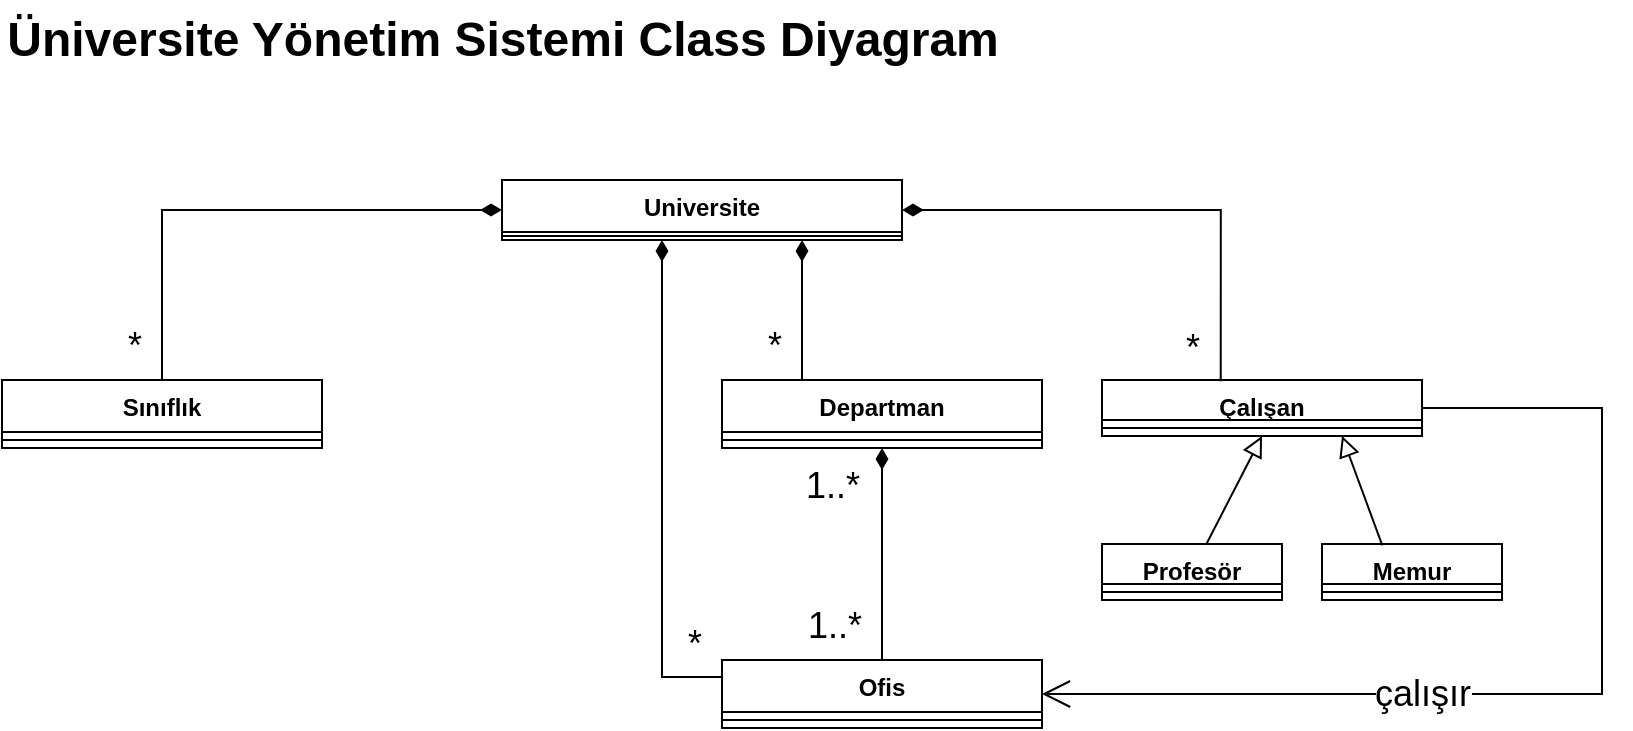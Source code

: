<mxfile version="20.4.0" type="github">
  <diagram name="Page-1" id="9f46799a-70d6-7492-0946-bef42562c5a5">
    <mxGraphModel dx="1238" dy="540" grid="1" gridSize="10" guides="1" tooltips="1" connect="1" arrows="1" fold="1" page="1" pageScale="1" pageWidth="1100" pageHeight="850" background="none" math="0" shadow="0">
      <root>
        <mxCell id="0" />
        <mxCell id="1" parent="0" />
        <mxCell id="fPjhyMpD60TTYnaPJ0RA-2" value="Çalışan" style="swimlane;fontStyle=1;align=center;verticalAlign=top;childLayout=stackLayout;horizontal=1;startSize=20;horizontalStack=0;resizeParent=1;resizeParentMax=0;resizeLast=0;collapsible=1;marginBottom=0;" parent="1" vertex="1">
          <mxGeometry x="670" y="230" width="160" height="28" as="geometry" />
        </mxCell>
        <mxCell id="fPjhyMpD60TTYnaPJ0RA-4" value="" style="line;strokeWidth=1;fillColor=none;align=left;verticalAlign=middle;spacingTop=-1;spacingLeft=3;spacingRight=3;rotatable=0;labelPosition=right;points=[];portConstraint=eastwest;strokeColor=inherit;" parent="fPjhyMpD60TTYnaPJ0RA-2" vertex="1">
          <mxGeometry y="20" width="160" height="8" as="geometry" />
        </mxCell>
        <mxCell id="fPjhyMpD60TTYnaPJ0RA-10" value="Sınıflık" style="swimlane;fontStyle=1;align=center;verticalAlign=top;childLayout=stackLayout;horizontal=1;startSize=26;horizontalStack=0;resizeParent=1;resizeParentMax=0;resizeLast=0;collapsible=1;marginBottom=0;" parent="1" vertex="1">
          <mxGeometry x="120" y="230" width="160" height="34" as="geometry" />
        </mxCell>
        <mxCell id="fPjhyMpD60TTYnaPJ0RA-12" value="" style="line;strokeWidth=1;fillColor=none;align=left;verticalAlign=middle;spacingTop=-1;spacingLeft=3;spacingRight=3;rotatable=0;labelPosition=right;points=[];portConstraint=eastwest;strokeColor=inherit;" parent="fPjhyMpD60TTYnaPJ0RA-10" vertex="1">
          <mxGeometry y="26" width="160" height="8" as="geometry" />
        </mxCell>
        <mxCell id="fPjhyMpD60TTYnaPJ0RA-14" value="Universite" style="swimlane;fontStyle=1;align=center;verticalAlign=top;childLayout=stackLayout;horizontal=1;startSize=26;horizontalStack=0;resizeParent=1;resizeParentMax=0;resizeLast=0;collapsible=1;marginBottom=0;" parent="1" vertex="1">
          <mxGeometry x="370" y="130" width="200" height="30" as="geometry" />
        </mxCell>
        <mxCell id="fPjhyMpD60TTYnaPJ0RA-16" value="" style="line;strokeWidth=1;fillColor=none;align=left;verticalAlign=middle;spacingTop=-1;spacingLeft=3;spacingRight=3;rotatable=0;labelPosition=right;points=[];portConstraint=eastwest;strokeColor=inherit;" parent="fPjhyMpD60TTYnaPJ0RA-14" vertex="1">
          <mxGeometry y="26" width="200" height="4" as="geometry" />
        </mxCell>
        <mxCell id="fPjhyMpD60TTYnaPJ0RA-32" value="Ofis" style="swimlane;fontStyle=1;align=center;verticalAlign=top;childLayout=stackLayout;horizontal=1;startSize=26;horizontalStack=0;resizeParent=1;resizeParentMax=0;resizeLast=0;collapsible=1;marginBottom=0;" parent="1" vertex="1">
          <mxGeometry x="480" y="370" width="160" height="34" as="geometry" />
        </mxCell>
        <mxCell id="fPjhyMpD60TTYnaPJ0RA-34" value="" style="line;strokeWidth=1;fillColor=none;align=left;verticalAlign=middle;spacingTop=-1;spacingLeft=3;spacingRight=3;rotatable=0;labelPosition=right;points=[];portConstraint=eastwest;strokeColor=inherit;" parent="fPjhyMpD60TTYnaPJ0RA-32" vertex="1">
          <mxGeometry y="26" width="160" height="8" as="geometry" />
        </mxCell>
        <mxCell id="fPjhyMpD60TTYnaPJ0RA-54" value="Departman" style="swimlane;fontStyle=1;align=center;verticalAlign=top;childLayout=stackLayout;horizontal=1;startSize=26;horizontalStack=0;resizeParent=1;resizeParentMax=0;resizeLast=0;collapsible=1;marginBottom=0;" parent="1" vertex="1">
          <mxGeometry x="480" y="230" width="160" height="34" as="geometry">
            <mxRectangle x="460" y="160" width="120" height="30" as="alternateBounds" />
          </mxGeometry>
        </mxCell>
        <mxCell id="fPjhyMpD60TTYnaPJ0RA-55" value="" style="line;strokeWidth=1;fillColor=none;align=left;verticalAlign=middle;spacingTop=-1;spacingLeft=3;spacingRight=3;rotatable=0;labelPosition=right;points=[];portConstraint=eastwest;strokeColor=inherit;" parent="fPjhyMpD60TTYnaPJ0RA-54" vertex="1">
          <mxGeometry y="26" width="160" height="8" as="geometry" />
        </mxCell>
        <mxCell id="fPjhyMpD60TTYnaPJ0RA-61" value="Memur" style="swimlane;fontStyle=1;align=center;verticalAlign=top;childLayout=stackLayout;horizontal=1;startSize=20;horizontalStack=0;resizeParent=1;resizeParentMax=0;resizeLast=0;collapsible=1;marginBottom=0;" parent="1" vertex="1">
          <mxGeometry x="780" y="312" width="90" height="28" as="geometry" />
        </mxCell>
        <mxCell id="fPjhyMpD60TTYnaPJ0RA-62" value="" style="line;strokeWidth=1;fillColor=none;align=left;verticalAlign=middle;spacingTop=-1;spacingLeft=3;spacingRight=3;rotatable=0;labelPosition=right;points=[];portConstraint=eastwest;strokeColor=inherit;" parent="fPjhyMpD60TTYnaPJ0RA-61" vertex="1">
          <mxGeometry y="20" width="90" height="8" as="geometry" />
        </mxCell>
        <mxCell id="fPjhyMpD60TTYnaPJ0RA-63" value="Profesör" style="swimlane;fontStyle=1;align=center;verticalAlign=top;childLayout=stackLayout;horizontal=1;startSize=20;horizontalStack=0;resizeParent=1;resizeParentMax=0;resizeLast=0;collapsible=1;marginBottom=0;" parent="1" vertex="1">
          <mxGeometry x="670" y="312" width="90" height="28" as="geometry" />
        </mxCell>
        <mxCell id="fPjhyMpD60TTYnaPJ0RA-64" value="" style="line;strokeWidth=1;fillColor=none;align=left;verticalAlign=middle;spacingTop=-1;spacingLeft=3;spacingRight=3;rotatable=0;labelPosition=right;points=[];portConstraint=eastwest;strokeColor=inherit;" parent="fPjhyMpD60TTYnaPJ0RA-63" vertex="1">
          <mxGeometry y="20" width="90" height="8" as="geometry" />
        </mxCell>
        <mxCell id="fPjhyMpD60TTYnaPJ0RA-68" value="" style="endArrow=block;endSize=8;endFill=0;html=1;rounded=0;fontSize=8;entryX=0.5;entryY=1;entryDx=0;entryDy=0;" parent="1" source="fPjhyMpD60TTYnaPJ0RA-63" target="fPjhyMpD60TTYnaPJ0RA-2" edge="1">
          <mxGeometry x="-0.531" y="-1" width="160" relative="1" as="geometry">
            <mxPoint x="710" y="310" as="sourcePoint" />
            <mxPoint x="715" y="260" as="targetPoint" />
            <mxPoint as="offset" />
          </mxGeometry>
        </mxCell>
        <mxCell id="fPjhyMpD60TTYnaPJ0RA-75" value="" style="endArrow=block;endSize=8;endFill=0;html=1;rounded=0;fontSize=8;exitX=0.335;exitY=0.025;exitDx=0;exitDy=0;exitPerimeter=0;entryX=0.75;entryY=1;entryDx=0;entryDy=0;" parent="1" source="fPjhyMpD60TTYnaPJ0RA-61" target="fPjhyMpD60TTYnaPJ0RA-2" edge="1">
          <mxGeometry x="-0.554" y="-7" width="160" relative="1" as="geometry">
            <mxPoint x="810" y="310" as="sourcePoint" />
            <mxPoint x="810" y="260" as="targetPoint" />
            <mxPoint as="offset" />
          </mxGeometry>
        </mxCell>
        <mxCell id="fPjhyMpD60TTYnaPJ0RA-91" value="" style="endArrow=close;html=1;endSize=8;startArrow=diamondThin;startSize=8;startFill=2;edgeStyle=orthogonalEdgeStyle;rounded=0;exitX=0.5;exitY=1;exitDx=0;exitDy=0;entryX=0.5;entryY=0;entryDx=0;entryDy=0;" parent="1" source="fPjhyMpD60TTYnaPJ0RA-54" target="fPjhyMpD60TTYnaPJ0RA-32" edge="1">
          <mxGeometry relative="1" as="geometry">
            <mxPoint x="190" y="100" as="sourcePoint" />
            <mxPoint x="530" y="280" as="targetPoint" />
          </mxGeometry>
        </mxCell>
        <mxCell id="fPjhyMpD60TTYnaPJ0RA-92" value="&lt;font style=&quot;font-size: 18px;&quot;&gt;1..*&lt;/font&gt;" style="edgeLabel;resizable=0;html=1;align=left;verticalAlign=top;fontSize=24;" parent="fPjhyMpD60TTYnaPJ0RA-91" connectable="0" vertex="1">
          <mxGeometry x="-1" relative="1" as="geometry">
            <mxPoint x="-40" y="-4" as="offset" />
          </mxGeometry>
        </mxCell>
        <mxCell id="fPjhyMpD60TTYnaPJ0RA-93" value="&lt;font style=&quot;font-size: 18px;&quot;&gt;1..*&lt;/font&gt;" style="edgeLabel;resizable=0;html=1;align=right;verticalAlign=top;fontSize=24;" parent="fPjhyMpD60TTYnaPJ0RA-91" connectable="0" vertex="1">
          <mxGeometry x="1" relative="1" as="geometry">
            <mxPoint x="-10" y="-40" as="offset" />
          </mxGeometry>
        </mxCell>
        <mxCell id="fPjhyMpD60TTYnaPJ0RA-94" value="" style="endArrow=close;html=1;endSize=8;startArrow=diamondThin;startSize=8;startFill=2;edgeStyle=orthogonalEdgeStyle;rounded=0;entryX=0.371;entryY=0.021;entryDx=0;entryDy=0;entryPerimeter=0;exitX=1;exitY=0.5;exitDx=0;exitDy=0;" parent="1" source="fPjhyMpD60TTYnaPJ0RA-14" target="fPjhyMpD60TTYnaPJ0RA-2" edge="1">
          <mxGeometry relative="1" as="geometry">
            <mxPoint x="570" y="146.74" as="sourcePoint" />
            <mxPoint x="730" y="180" as="targetPoint" />
          </mxGeometry>
        </mxCell>
        <mxCell id="fPjhyMpD60TTYnaPJ0RA-96" value="&lt;font style=&quot;font-size: 18px;&quot;&gt;*&lt;/font&gt;" style="edgeLabel;resizable=0;html=1;align=right;verticalAlign=top;fontSize=24;" parent="fPjhyMpD60TTYnaPJ0RA-94" connectable="0" vertex="1">
          <mxGeometry x="1" relative="1" as="geometry">
            <mxPoint x="-10" y="-40" as="offset" />
          </mxGeometry>
        </mxCell>
        <mxCell id="fPjhyMpD60TTYnaPJ0RA-97" value="" style="endArrow=close;html=1;endSize=8;startArrow=diamondThin;startSize=8;startFill=2;edgeStyle=orthogonalEdgeStyle;rounded=0;entryX=0.5;entryY=0;entryDx=0;entryDy=0;exitX=0;exitY=0.5;exitDx=0;exitDy=0;" parent="1" source="fPjhyMpD60TTYnaPJ0RA-14" target="fPjhyMpD60TTYnaPJ0RA-10" edge="1">
          <mxGeometry relative="1" as="geometry">
            <mxPoint x="20" y="146.41" as="sourcePoint" />
            <mxPoint x="179.36" y="229.998" as="targetPoint" />
          </mxGeometry>
        </mxCell>
        <mxCell id="fPjhyMpD60TTYnaPJ0RA-98" value="&lt;font style=&quot;font-size: 18px;&quot;&gt;*&lt;/font&gt;" style="edgeLabel;resizable=0;html=1;align=right;verticalAlign=top;fontSize=24;" parent="fPjhyMpD60TTYnaPJ0RA-97" connectable="0" vertex="1">
          <mxGeometry x="1" relative="1" as="geometry">
            <mxPoint x="-10" y="-40" as="offset" />
          </mxGeometry>
        </mxCell>
        <mxCell id="fPjhyMpD60TTYnaPJ0RA-101" value="" style="endArrow=close;html=1;endSize=8;startArrow=diamondThin;startSize=8;startFill=2;edgeStyle=orthogonalEdgeStyle;rounded=0;exitX=0.75;exitY=1;exitDx=0;exitDy=0;entryX=0.25;entryY=0;entryDx=0;entryDy=0;" parent="1" source="fPjhyMpD60TTYnaPJ0RA-14" target="fPjhyMpD60TTYnaPJ0RA-54" edge="1">
          <mxGeometry relative="1" as="geometry">
            <mxPoint x="430.0" y="174" as="sourcePoint" />
            <mxPoint x="430" y="240" as="targetPoint" />
          </mxGeometry>
        </mxCell>
        <mxCell id="fPjhyMpD60TTYnaPJ0RA-102" value="&lt;font style=&quot;font-size: 18px;&quot;&gt;*&lt;/font&gt;" style="edgeLabel;resizable=0;html=1;align=right;verticalAlign=top;fontSize=24;" parent="fPjhyMpD60TTYnaPJ0RA-101" connectable="0" vertex="1">
          <mxGeometry x="1" relative="1" as="geometry">
            <mxPoint x="-10" y="-40" as="offset" />
          </mxGeometry>
        </mxCell>
        <mxCell id="fPjhyMpD60TTYnaPJ0RA-110" value="&lt;font style=&quot;font-size: 18px;&quot;&gt;çalışır&lt;/font&gt;" style="endArrow=open;endFill=1;endSize=12;html=1;rounded=0;fontSize=8;exitX=1;exitY=0.5;exitDx=0;exitDy=0;entryX=1;entryY=0.5;entryDx=0;entryDy=0;" parent="1" source="fPjhyMpD60TTYnaPJ0RA-2" target="fPjhyMpD60TTYnaPJ0RA-32" edge="1">
          <mxGeometry x="0.259" width="160" relative="1" as="geometry">
            <mxPoint x="810" y="260" as="sourcePoint" />
            <mxPoint x="920" y="460" as="targetPoint" />
            <Array as="points">
              <mxPoint x="920" y="244" />
              <mxPoint x="920" y="387" />
            </Array>
            <mxPoint as="offset" />
          </mxGeometry>
        </mxCell>
        <mxCell id="fPjhyMpD60TTYnaPJ0RA-111" value="Üniversite Yönetim Sistemi Class Diyagram" style="text;strokeColor=none;fillColor=none;html=1;fontSize=24;fontStyle=1;verticalAlign=middle;align=center;" parent="1" vertex="1">
          <mxGeometry x="320" y="40" width="100" height="40" as="geometry" />
        </mxCell>
        <mxCell id="vif_cRsoVgteqH2SGxRE-1" value="" style="endArrow=close;html=1;endSize=8;startArrow=diamondThin;startSize=8;startFill=2;edgeStyle=orthogonalEdgeStyle;rounded=0;entryX=0;entryY=0.25;entryDx=0;entryDy=0;" edge="1" parent="1" source="fPjhyMpD60TTYnaPJ0RA-16" target="fPjhyMpD60TTYnaPJ0RA-32">
          <mxGeometry relative="1" as="geometry">
            <mxPoint x="442" y="170" as="sourcePoint" />
            <mxPoint x="443" y="240" as="targetPoint" />
            <Array as="points">
              <mxPoint x="450" y="379" />
            </Array>
          </mxGeometry>
        </mxCell>
        <mxCell id="vif_cRsoVgteqH2SGxRE-2" value="&lt;font style=&quot;font-size: 18px;&quot;&gt;*&lt;/font&gt;" style="edgeLabel;resizable=0;html=1;align=right;verticalAlign=top;fontSize=24;" connectable="0" vertex="1" parent="vif_cRsoVgteqH2SGxRE-1">
          <mxGeometry x="1" relative="1" as="geometry">
            <mxPoint x="-10" y="-40" as="offset" />
          </mxGeometry>
        </mxCell>
      </root>
    </mxGraphModel>
  </diagram>
</mxfile>

